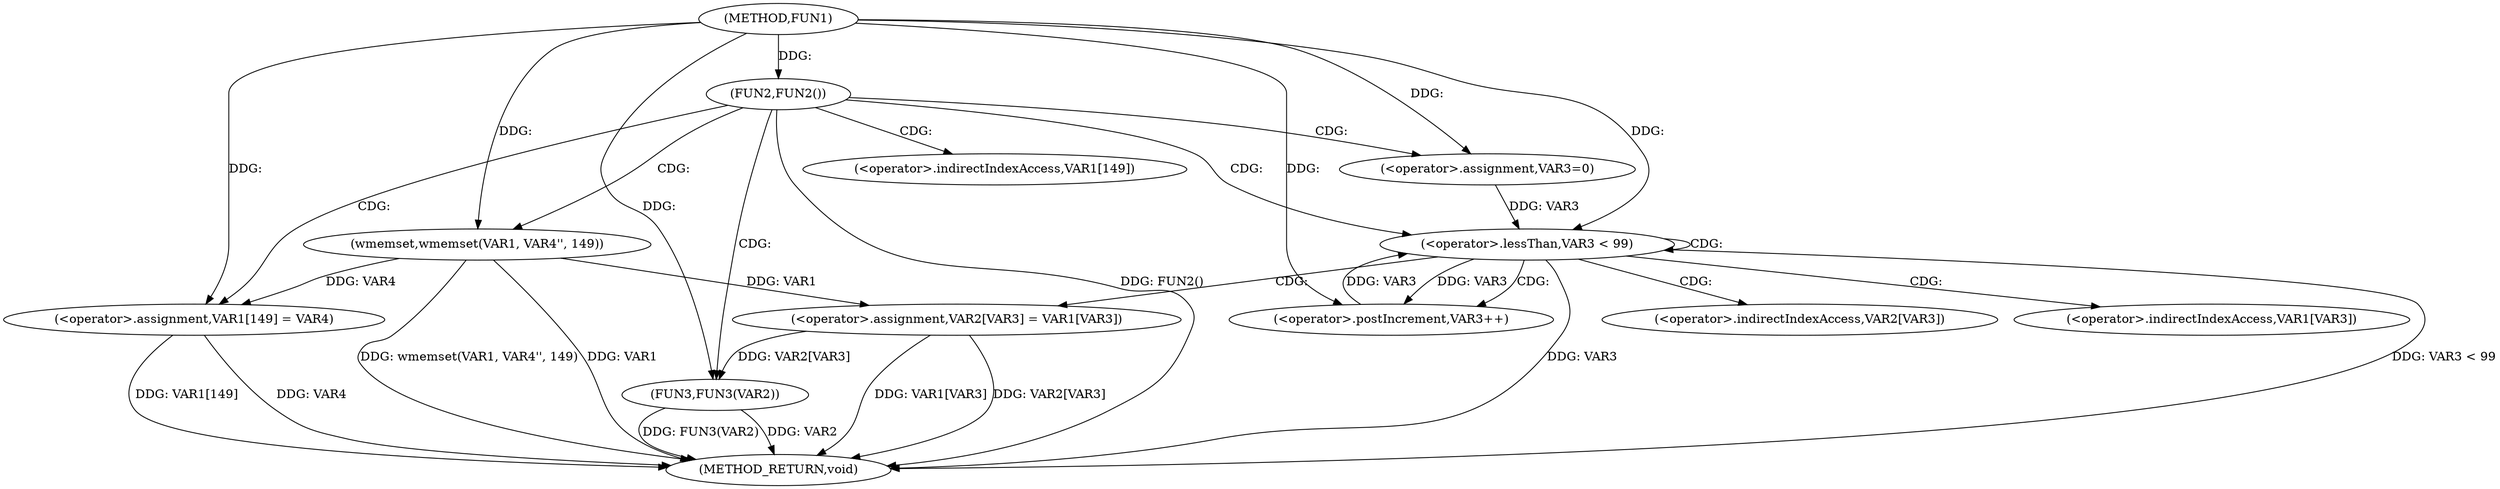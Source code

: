 digraph FUN1 {  
"1000100" [label = "(METHOD,FUN1)" ]
"1000137" [label = "(METHOD_RETURN,void)" ]
"1000103" [label = "(FUN2,FUN2())" ]
"1000109" [label = "(wmemset,wmemset(VAR1, VAR4'', 149))" ]
"1000113" [label = "(<operator>.assignment,VAR1[149] = VAR4)" ]
"1000119" [label = "(<operator>.assignment,VAR3=0)" ]
"1000122" [label = "(<operator>.lessThan,VAR3 < 99)" ]
"1000125" [label = "(<operator>.postIncrement,VAR3++)" ]
"1000128" [label = "(<operator>.assignment,VAR2[VAR3] = VAR1[VAR3])" ]
"1000135" [label = "(FUN3,FUN3(VAR2))" ]
"1000114" [label = "(<operator>.indirectIndexAccess,VAR1[149])" ]
"1000129" [label = "(<operator>.indirectIndexAccess,VAR2[VAR3])" ]
"1000132" [label = "(<operator>.indirectIndexAccess,VAR1[VAR3])" ]
  "1000113" -> "1000137"  [ label = "DDG: VAR4"] 
  "1000113" -> "1000137"  [ label = "DDG: VAR1[149]"] 
  "1000109" -> "1000137"  [ label = "DDG: wmemset(VAR1, VAR4'', 149)"] 
  "1000122" -> "1000137"  [ label = "DDG: VAR3"] 
  "1000128" -> "1000137"  [ label = "DDG: VAR1[VAR3]"] 
  "1000128" -> "1000137"  [ label = "DDG: VAR2[VAR3]"] 
  "1000103" -> "1000137"  [ label = "DDG: FUN2()"] 
  "1000135" -> "1000137"  [ label = "DDG: FUN3(VAR2)"] 
  "1000109" -> "1000137"  [ label = "DDG: VAR1"] 
  "1000135" -> "1000137"  [ label = "DDG: VAR2"] 
  "1000122" -> "1000137"  [ label = "DDG: VAR3 < 99"] 
  "1000100" -> "1000103"  [ label = "DDG: "] 
  "1000100" -> "1000109"  [ label = "DDG: "] 
  "1000109" -> "1000113"  [ label = "DDG: VAR4"] 
  "1000100" -> "1000113"  [ label = "DDG: "] 
  "1000100" -> "1000119"  [ label = "DDG: "] 
  "1000125" -> "1000122"  [ label = "DDG: VAR3"] 
  "1000119" -> "1000122"  [ label = "DDG: VAR3"] 
  "1000100" -> "1000122"  [ label = "DDG: "] 
  "1000122" -> "1000125"  [ label = "DDG: VAR3"] 
  "1000100" -> "1000125"  [ label = "DDG: "] 
  "1000109" -> "1000128"  [ label = "DDG: VAR1"] 
  "1000128" -> "1000135"  [ label = "DDG: VAR2[VAR3]"] 
  "1000100" -> "1000135"  [ label = "DDG: "] 
  "1000103" -> "1000113"  [ label = "CDG: "] 
  "1000103" -> "1000109"  [ label = "CDG: "] 
  "1000103" -> "1000119"  [ label = "CDG: "] 
  "1000103" -> "1000135"  [ label = "CDG: "] 
  "1000103" -> "1000114"  [ label = "CDG: "] 
  "1000103" -> "1000122"  [ label = "CDG: "] 
  "1000122" -> "1000125"  [ label = "CDG: "] 
  "1000122" -> "1000132"  [ label = "CDG: "] 
  "1000122" -> "1000128"  [ label = "CDG: "] 
  "1000122" -> "1000129"  [ label = "CDG: "] 
  "1000122" -> "1000122"  [ label = "CDG: "] 
}
